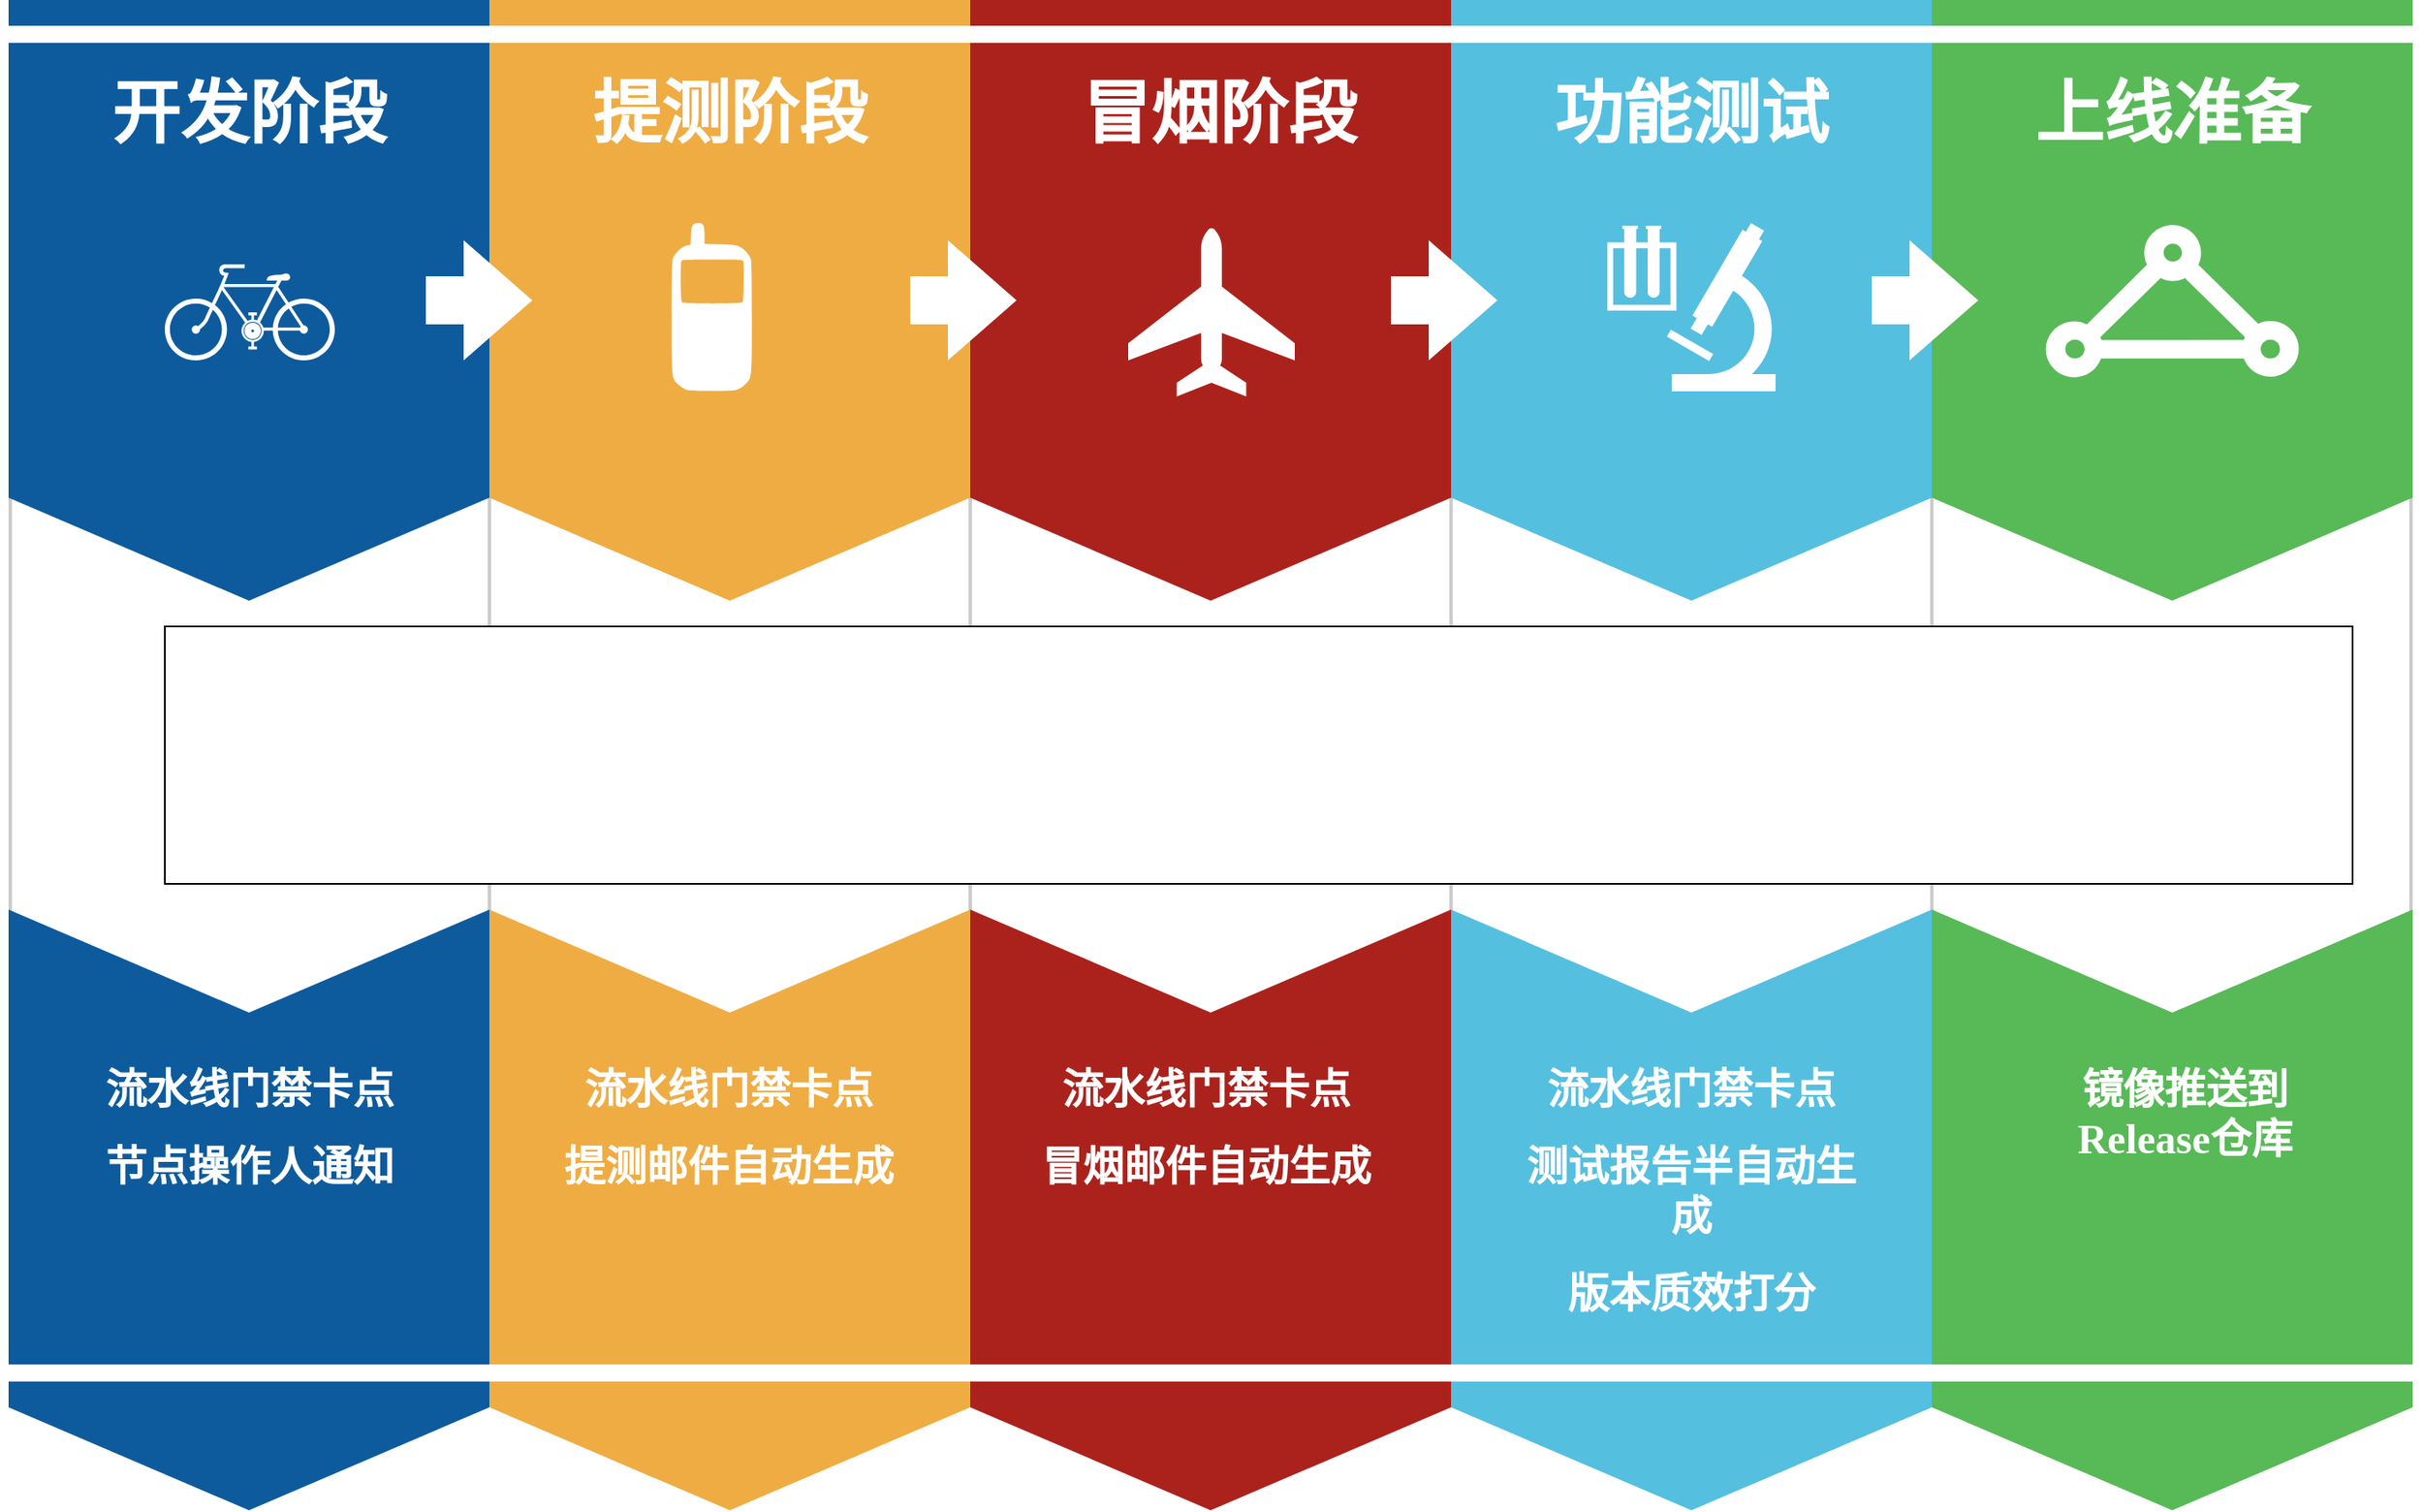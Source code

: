 <mxfile version="14.9.8" type="github"><diagram id="q7OE0EQOsCt2PmQ8lmYH" name="Page-9"><mxGraphModel dx="1826" dy="769" grid="1" gridSize="10" guides="1" tooltips="1" connect="1" arrows="1" fold="1" page="0" pageScale="1" pageWidth="850" pageHeight="1100" math="0" shadow="0"><root><mxCell id="0"/><mxCell id="1" parent="0"/><mxCell id="DSKLqvGcrxP135zNlL4k-1" value="" style="line;strokeWidth=2;direction=south;html=1;rounded=0;shadow=0;dashed=0;fillColor=none;fontFamily=Lucida Console;fontSize=14;align=left;strokeColor=#CCCCCC;" parent="1" vertex="1"><mxGeometry x="1159" y="440" width="10" height="250" as="geometry"/></mxCell><mxCell id="DSKLqvGcrxP135zNlL4k-2" value="" style="line;strokeWidth=2;direction=south;html=1;rounded=0;shadow=0;dashed=0;fillColor=none;fontFamily=Lucida Console;fontSize=14;align=left;strokeColor=#CCCCCC;" parent="1" vertex="1"><mxGeometry x="880" y="440" width="10" height="250" as="geometry"/></mxCell><mxCell id="DSKLqvGcrxP135zNlL4k-3" value="" style="line;strokeWidth=2;direction=south;html=1;rounded=0;shadow=0;dashed=0;fillColor=none;fontFamily=Lucida Console;fontSize=14;align=left;strokeColor=#CCCCCC;" parent="1" vertex="1"><mxGeometry x="600" y="440" width="10" height="250" as="geometry"/></mxCell><mxCell id="DSKLqvGcrxP135zNlL4k-4" value="" style="line;strokeWidth=2;direction=south;html=1;rounded=0;shadow=0;dashed=0;fillColor=none;fontFamily=Lucida Console;fontSize=14;align=left;strokeColor=#CCCCCC;" parent="1" vertex="1"><mxGeometry x="320" y="439" width="10" height="250" as="geometry"/></mxCell><mxCell id="DSKLqvGcrxP135zNlL4k-5" value="" style="line;strokeWidth=2;direction=south;html=1;rounded=0;shadow=0;dashed=0;fillColor=none;fontFamily=Lucida Console;fontSize=14;align=left;strokeColor=#CCCCCC;" parent="1" vertex="1"><mxGeometry x="40" y="440" width="10" height="250" as="geometry"/></mxCell><mxCell id="DSKLqvGcrxP135zNlL4k-6" value="" style="line;strokeWidth=2;direction=south;html=1;rounded=0;shadow=0;dashed=0;fillColor=none;fontFamily=Lucida Console;fontSize=14;align=left;strokeColor=#CCCCCC;" parent="1" vertex="1"><mxGeometry x="-239" y="440" width="10" height="250" as="geometry"/></mxCell><mxCell id="DSKLqvGcrxP135zNlL4k-7" value="" style="html=1;shadow=0;dashed=0;align=center;verticalAlign=middle;shape=mxgraph.arrows2.arrow;dy=0;dx=60;notch=0;rounded=1;strokeWidth=1;fillColor=#EFAC43;fontSize=30;rotation=90;strokeColor=none;" parent="1" vertex="1"><mxGeometry x="10" y="190" width="350" height="280" as="geometry"/></mxCell><mxCell id="DSKLqvGcrxP135zNlL4k-8" value="" style="html=1;shadow=0;dashed=0;align=center;verticalAlign=middle;shape=mxgraph.arrows2.arrow;dy=0;dx=60;notch=0;rounded=1;strokeWidth=1;fillColor=#0D5B9D;fontSize=30;rotation=90;strokeColor=none;" parent="1" vertex="1"><mxGeometry x="-270" y="190" width="350" height="280" as="geometry"/></mxCell><mxCell id="DSKLqvGcrxP135zNlL4k-9" value="" style="html=1;shadow=0;dashed=0;align=center;verticalAlign=middle;shape=mxgraph.arrows2.arrow;dy=0;dx=60;notch=0;rounded=1;strokeWidth=1;fillColor=#AB221C;fontSize=30;rotation=90;strokeColor=none;" parent="1" vertex="1"><mxGeometry x="290" y="190" width="350" height="280" as="geometry"/></mxCell><mxCell id="DSKLqvGcrxP135zNlL4k-10" value="" style="html=1;shadow=0;dashed=0;align=center;verticalAlign=middle;shape=mxgraph.arrows2.arrow;dy=0;dx=60;notch=0;rounded=1;strokeWidth=1;fillColor=#55BFE0;fontSize=30;rotation=90;strokeColor=none;" parent="1" vertex="1"><mxGeometry x="570" y="190" width="350" height="280" as="geometry"/></mxCell><mxCell id="DSKLqvGcrxP135zNlL4k-11" value="" style="html=1;shadow=0;dashed=0;align=center;verticalAlign=middle;shape=mxgraph.arrows2.arrow;dy=0;dx=60;notch=0;rounded=1;strokeWidth=1;fillColor=#58B957;fontSize=30;rotation=90;strokeColor=none;" parent="1" vertex="1"><mxGeometry x="850" y="190" width="350" height="280" as="geometry"/></mxCell><mxCell id="DSKLqvGcrxP135zNlL4k-12" value="" style="html=1;shadow=0;dashed=0;align=center;verticalAlign=middle;shape=mxgraph.arrows2.arrow;dy=0;dx=60;notch=60;rounded=1;strokeWidth=1;fillColor=#0D5B9D;fontSize=30;rotation=90;strokeColor=none;" parent="1" vertex="1"><mxGeometry x="-270" y="720" width="350" height="280" as="geometry"/></mxCell><mxCell id="DSKLqvGcrxP135zNlL4k-13" value="" style="html=1;shadow=0;dashed=0;align=center;verticalAlign=middle;shape=mxgraph.arrows2.arrow;dy=0;dx=60;notch=60;rounded=1;strokeWidth=1;fillColor=#EFAC43;fontSize=30;rotation=90;strokeColor=none;" parent="1" vertex="1"><mxGeometry x="10" y="720" width="350" height="280" as="geometry"/></mxCell><mxCell id="DSKLqvGcrxP135zNlL4k-14" value="" style="html=1;shadow=0;dashed=0;align=center;verticalAlign=middle;shape=mxgraph.arrows2.arrow;dy=0;dx=60;notch=60;rounded=1;strokeWidth=1;fillColor=#AB221C;fontSize=30;rotation=90;strokeColor=none;" parent="1" vertex="1"><mxGeometry x="290" y="720" width="350" height="280" as="geometry"/></mxCell><mxCell id="DSKLqvGcrxP135zNlL4k-15" value="" style="html=1;shadow=0;dashed=0;align=center;verticalAlign=middle;shape=mxgraph.arrows2.arrow;dy=0;dx=60;notch=60;rounded=1;strokeWidth=1;fillColor=#55BFE0;fontSize=30;rotation=90;strokeColor=none;" parent="1" vertex="1"><mxGeometry x="570" y="720" width="350" height="280" as="geometry"/></mxCell><mxCell id="DSKLqvGcrxP135zNlL4k-16" value="" style="html=1;shadow=0;dashed=0;align=center;verticalAlign=middle;shape=mxgraph.arrows2.arrow;dy=0;dx=60;notch=60;rounded=1;strokeWidth=1;fillColor=#58B957;fontSize=30;rotation=90;strokeColor=none;" parent="1" vertex="1"><mxGeometry x="850" y="720" width="350" height="280" as="geometry"/></mxCell><mxCell id="DSKLqvGcrxP135zNlL4k-56" value="" style="shape=mxgraph.signs.transportation.bicycle_2;html=1;fillColor=#FFFFFF;strokeColor=none;verticalLabelPosition=bottom;verticalAlign=top;align=center;rounded=0;shadow=0;dashed=0;fontFamily=Lucida Console;fontSize=30;" parent="1" vertex="1"><mxGeometry x="-144" y="309" width="99" height="56" as="geometry"/></mxCell><mxCell id="DSKLqvGcrxP135zNlL4k-57" value="" style="shape=mxgraph.signs.transportation.airplane_3;html=1;fillColor=#FFFFFF;strokeColor=none;verticalLabelPosition=bottom;verticalAlign=top;align=center;rounded=0;shadow=0;dashed=0;fontFamily=Lucida Console;fontSize=30;" parent="1" vertex="1"><mxGeometry x="417" y="288" width="97" height="98" as="geometry"/></mxCell><mxCell id="DSKLqvGcrxP135zNlL4k-58" value="" style="shape=mxgraph.signs.tech.cell_phone;html=1;fillColor=#FFFFFF;strokeColor=none;verticalLabelPosition=bottom;verticalAlign=top;align=center;rounded=0;shadow=0;dashed=0;fontFamily=Lucida Console;fontSize=30;" parent="1" vertex="1"><mxGeometry x="151" y="285" width="47" height="98" as="geometry"/></mxCell><mxCell id="DSKLqvGcrxP135zNlL4k-59" value="" style="shape=mxgraph.signs.science.laboratory;html=1;fillColor=#FFFFFF;strokeColor=none;verticalLabelPosition=bottom;verticalAlign=top;align=center;rounded=0;shadow=0;dashed=0;fontFamily=Lucida Console;fontSize=30;" parent="1" vertex="1"><mxGeometry x="696" y="285" width="98" height="98" as="geometry"/></mxCell><mxCell id="DSKLqvGcrxP135zNlL4k-60" value="" style="html=1;shadow=0;dashed=0;align=center;verticalAlign=middle;shape=mxgraph.arrows2.arrow;dy=0.6;dx=40;notch=0;rounded=0;strokeWidth=1;fontFamily=Lucida Console;fontSize=30;strokeColor=none;" parent="1" vertex="1"><mxGeometry x="8" y="295" width="62" height="70" as="geometry"/></mxCell><mxCell id="DSKLqvGcrxP135zNlL4k-61" value="" style="html=1;shadow=0;dashed=0;align=center;verticalAlign=middle;shape=mxgraph.arrows2.arrow;dy=0.6;dx=40;notch=0;rounded=0;strokeWidth=1;fontFamily=Lucida Console;fontSize=30;strokeColor=none;" parent="1" vertex="1"><mxGeometry x="290" y="295" width="62" height="70" as="geometry"/></mxCell><mxCell id="DSKLqvGcrxP135zNlL4k-62" value="" style="html=1;shadow=0;dashed=0;align=center;verticalAlign=middle;shape=mxgraph.arrows2.arrow;dy=0.6;dx=40;notch=0;rounded=0;strokeWidth=1;fontFamily=Lucida Console;fontSize=30;strokeColor=none;" parent="1" vertex="1"><mxGeometry x="570" y="295" width="62" height="70" as="geometry"/></mxCell><mxCell id="DSKLqvGcrxP135zNlL4k-63" value="" style="html=1;shadow=0;dashed=0;align=center;verticalAlign=middle;shape=mxgraph.arrows2.arrow;dy=0.6;dx=40;notch=0;rounded=0;strokeWidth=1;fontFamily=Lucida Console;fontSize=30;strokeColor=none;" parent="1" vertex="1"><mxGeometry x="850" y="295" width="62" height="70" as="geometry"/></mxCell><mxCell id="DSKLqvGcrxP135zNlL4k-108" value="" style="verticalLabelPosition=bottom;html=1;verticalAlign=top;strokeColor=none;fillColor=#FFFFFF;shape=mxgraph.azure.express_route;rounded=0;shadow=0;dashed=0;fontFamily=Lucida Console;fontSize=14;align=left;" parent="1" vertex="1"><mxGeometry x="950" y="285" width="150" height="90" as="geometry"/></mxCell><mxCell id="DSKLqvGcrxP135zNlL4k-109" value="" style="whiteSpace=wrap;html=1;rounded=0;shadow=0;dashed=0;strokeColor=none;strokeWidth=1;fillColor=#FFFFFF;fontFamily=Lucida Console;fontSize=14;align=left;" parent="1" vertex="1"><mxGeometry x="-235" y="170" width="1400" height="10" as="geometry"/></mxCell><mxCell id="DSKLqvGcrxP135zNlL4k-110" value="" style="whiteSpace=wrap;html=1;rounded=0;shadow=0;dashed=0;strokeColor=none;strokeWidth=1;fillColor=#FFFFFF;fontFamily=Lucida Console;fontSize=14;align=left;" parent="1" vertex="1"><mxGeometry x="-235" y="950" width="1400" height="10" as="geometry"/></mxCell><mxCell id="DSKLqvGcrxP135zNlL4k-111" value="开发阶段" style="text;html=1;strokeColor=none;fillColor=none;align=center;verticalAlign=middle;whiteSpace=wrap;rounded=0;shadow=0;dashed=0;fontSize=40;fontFamily=Helvetica;fontColor=#FFFFFF;fontStyle=1" parent="1" vertex="1"><mxGeometry x="-235" y="190" width="280" height="60" as="geometry"/></mxCell><mxCell id="DSKLqvGcrxP135zNlL4k-112" value="提测阶段" style="text;html=1;strokeColor=none;fillColor=none;align=center;verticalAlign=middle;whiteSpace=wrap;rounded=0;shadow=0;dashed=0;fontSize=40;fontFamily=Helvetica;fontColor=#FFFFFF;fontStyle=1" parent="1" vertex="1"><mxGeometry x="45" y="190" width="280" height="60" as="geometry"/></mxCell><mxCell id="DSKLqvGcrxP135zNlL4k-113" value="冒烟阶段" style="text;html=1;strokeColor=none;fillColor=none;align=center;verticalAlign=middle;whiteSpace=wrap;rounded=0;shadow=0;dashed=0;fontSize=40;fontFamily=Helvetica;fontColor=#FFFFFF;fontStyle=1" parent="1" vertex="1"><mxGeometry x="330" y="190" width="280" height="60" as="geometry"/></mxCell><mxCell id="DSKLqvGcrxP135zNlL4k-114" value="功能测试" style="text;html=1;strokeColor=none;fillColor=none;align=center;verticalAlign=middle;whiteSpace=wrap;rounded=0;shadow=0;dashed=0;fontSize=40;fontFamily=Helvetica;fontColor=#FFFFFF;fontStyle=1" parent="1" vertex="1"><mxGeometry x="605" y="190" width="280" height="60" as="geometry"/></mxCell><mxCell id="DSKLqvGcrxP135zNlL4k-115" value="上线准备" style="text;html=1;strokeColor=none;fillColor=none;align=center;verticalAlign=middle;whiteSpace=wrap;rounded=0;shadow=0;dashed=0;fontSize=40;fontFamily=Helvetica;fontColor=#FFFFFF;fontStyle=1" parent="1" vertex="1"><mxGeometry x="885" y="190" width="280" height="60" as="geometry"/></mxCell><mxCell id="DSKLqvGcrxP135zNlL4k-116" value="&lt;h1&gt;流水线门禁卡点&lt;/h1&gt;&lt;div&gt;&lt;h1&gt;节点操作人通知&lt;/h1&gt;&lt;/div&gt;" style="text;html=1;strokeColor=none;fillColor=none;spacing=5;spacingTop=-20;whiteSpace=wrap;overflow=hidden;rounded=0;shadow=0;dashed=0;fontFamily=Verdana;fontSize=12;fontColor=#FFFFFF;align=center;" parent="1" vertex="1"><mxGeometry x="-197" y="770" width="205" height="145" as="geometry"/></mxCell><mxCell id="DSKLqvGcrxP135zNlL4k-117" value="&lt;h1&gt;流水线门禁卡点&lt;/h1&gt;&lt;div&gt;&lt;h1&gt;提测邮件自动生成&lt;/h1&gt;&lt;/div&gt;" style="text;html=1;strokeColor=none;fillColor=none;spacing=5;spacingTop=-20;whiteSpace=wrap;overflow=hidden;rounded=0;shadow=0;dashed=0;fontFamily=Verdana;fontSize=12;fontColor=#FFFFFF;align=center;" parent="1" vertex="1"><mxGeometry x="82" y="770" width="205" height="145" as="geometry"/></mxCell><mxCell id="7Dxr9rYDZKbDsx_u6_l4-1" value="&lt;h1&gt;流水线门禁卡点&lt;/h1&gt;&lt;div&gt;&lt;h1&gt;冒烟邮件自动生成&lt;/h1&gt;&lt;/div&gt;" style="text;html=1;strokeColor=none;fillColor=none;spacing=5;spacingTop=-20;whiteSpace=wrap;overflow=hidden;rounded=0;shadow=0;dashed=0;fontFamily=Verdana;fontSize=12;fontColor=#FFFFFF;align=center;" vertex="1" parent="1"><mxGeometry x="360" y="770" width="205" height="145" as="geometry"/></mxCell><mxCell id="7Dxr9rYDZKbDsx_u6_l4-2" value="&lt;h1&gt;流水线门禁卡点&lt;/h1&gt;&lt;div&gt;&lt;h1&gt;测试报告半自动生成&lt;/h1&gt;&lt;/div&gt;&lt;div&gt;&lt;h1&gt;版本质效打分&lt;/h1&gt;&lt;/div&gt;&lt;div&gt;&lt;br&gt;&lt;/div&gt;" style="text;html=1;strokeColor=none;fillColor=none;spacing=5;spacingTop=-20;whiteSpace=wrap;overflow=hidden;rounded=0;shadow=0;dashed=0;fontFamily=Verdana;fontSize=12;fontColor=#FFFFFF;align=center;" vertex="1" parent="1"><mxGeometry x="640" y="770" width="210" height="160" as="geometry"/></mxCell><mxCell id="7Dxr9rYDZKbDsx_u6_l4-3" value="&lt;h1&gt;镜像推送到Release仓库&lt;/h1&gt;" style="text;html=1;strokeColor=none;fillColor=none;spacing=5;spacingTop=-20;whiteSpace=wrap;overflow=hidden;rounded=0;shadow=0;dashed=0;fontFamily=Verdana;fontSize=12;fontColor=#FFFFFF;align=center;" vertex="1" parent="1"><mxGeometry x="930" y="770" width="205" height="145" as="geometry"/></mxCell><mxCell id="7Dxr9rYDZKbDsx_u6_l4-4" value="" style="rounded=0;whiteSpace=wrap;html=1;" vertex="1" parent="1"><mxGeometry x="-144" y="520" width="1274" height="150" as="geometry"/></mxCell></root></mxGraphModel></diagram></mxfile>